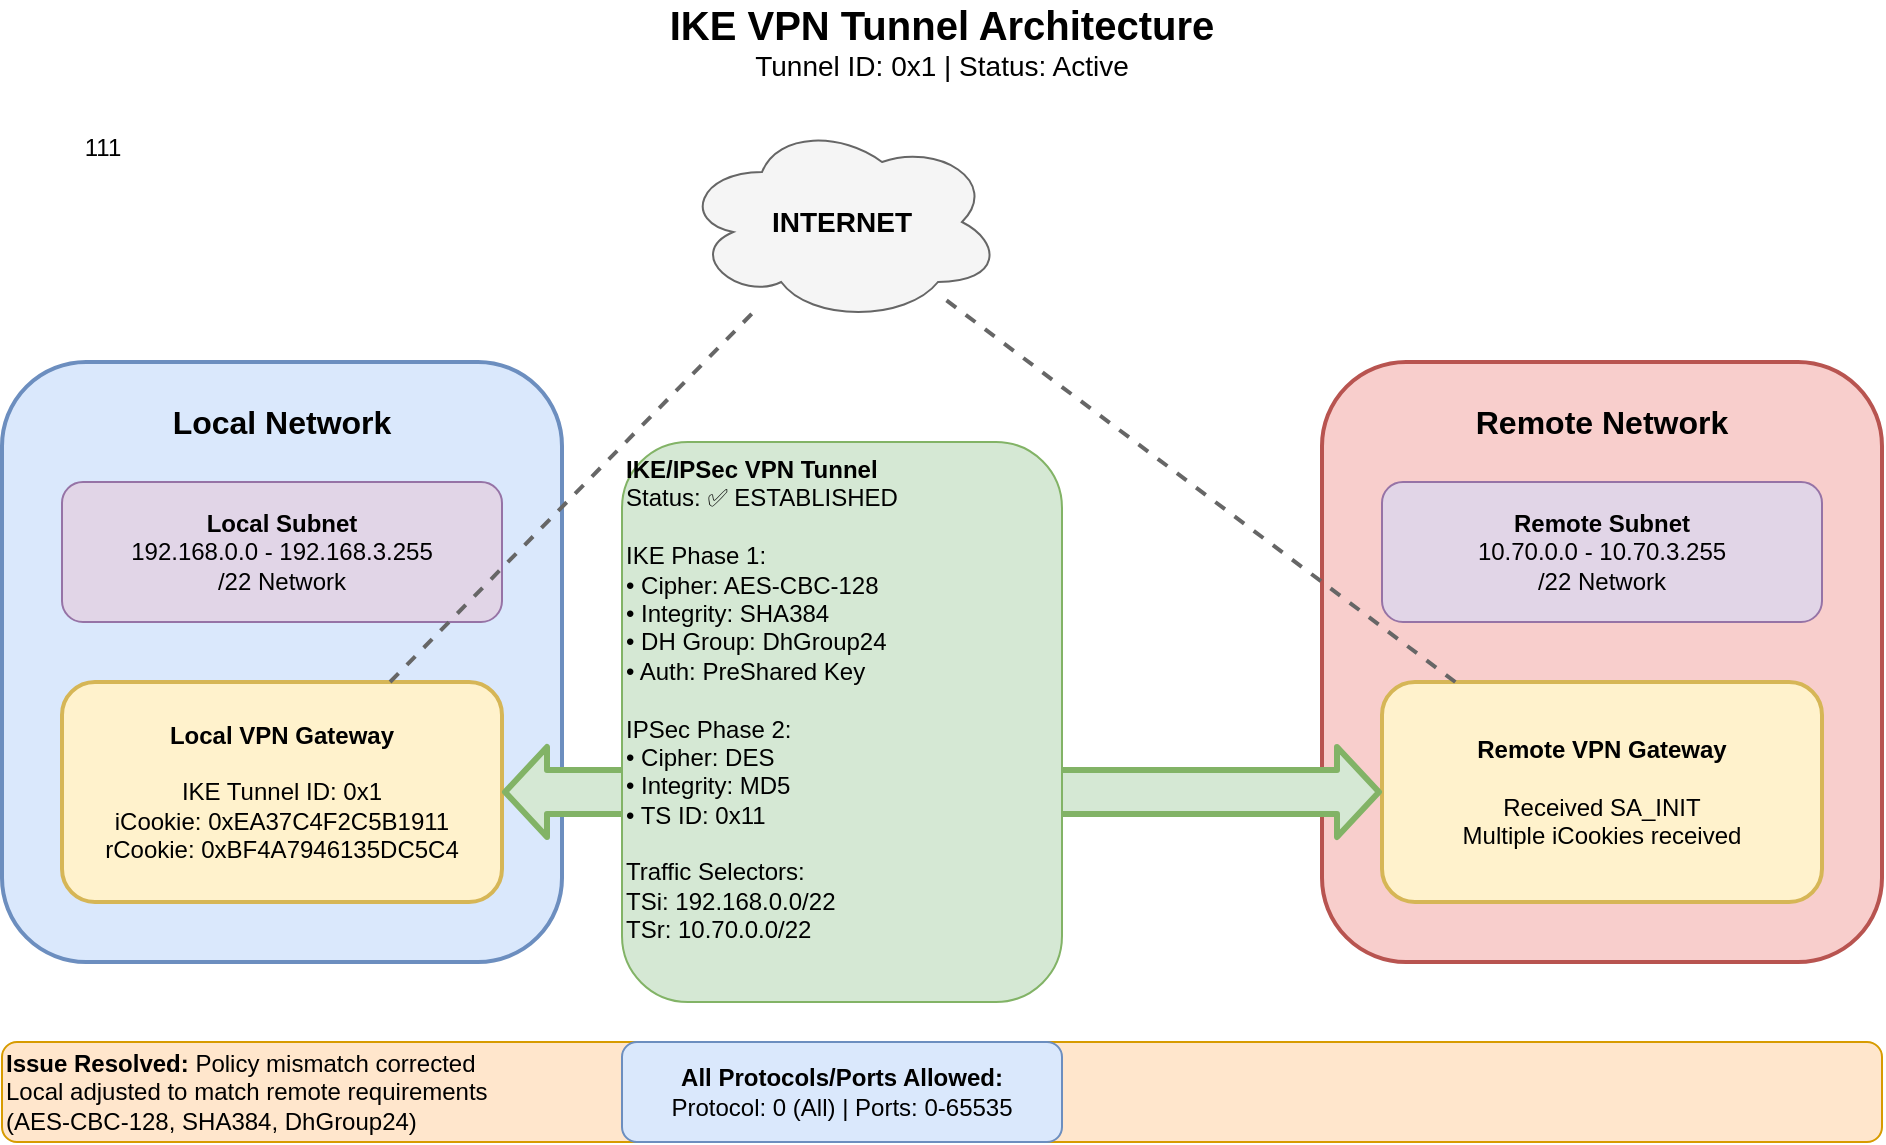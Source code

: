 <mxfile>
    <diagram name="IKE VPN Tunnel" id="vpn-tunnel">
        <mxGraphModel dx="345" dy="714" grid="1" gridSize="10" guides="1" tooltips="1" connect="1" arrows="1" fold="1" page="1" pageScale="1" pageWidth="1100" pageHeight="850" math="0" shadow="0">
            <root>
                <mxCell id="0"/>
                <mxCell id="1" parent="0"/>
                <mxCell id="local-network" value="" style="rounded=1;whiteSpace=wrap;html=1;fillColor=#dae8fc;strokeColor=#6c8ebf;strokeWidth=2;" parent="1" vertex="1">
                    <mxGeometry x="80" y="200" width="280" height="300" as="geometry"/>
                </mxCell>
                <mxCell id="local-title" value="&lt;b&gt;Local Network&lt;/b&gt;" style="text;html=1;strokeColor=none;fillColor=none;align=center;verticalAlign=middle;whiteSpace=wrap;rounded=0;fontSize=16;" parent="1" vertex="1">
                    <mxGeometry x="140" y="215" width="160" height="30" as="geometry"/>
                </mxCell>
                <mxCell id="local-subnet" value="&lt;b&gt;Local Subnet&lt;/b&gt;&lt;br&gt;192.168.0.0 - 192.168.3.255&lt;br&gt;/22 Network" style="rounded=1;whiteSpace=wrap;html=1;fillColor=#e1d5e7;strokeColor=#9673a6;" parent="1" vertex="1">
                    <mxGeometry x="110" y="260" width="220" height="70" as="geometry"/>
                </mxCell>
                <mxCell id="local-gateway" value="&lt;b&gt;Local VPN Gateway&lt;/b&gt;&lt;br&gt;&lt;br&gt;IKE Tunnel ID: 0x1&lt;br&gt;iCookie: 0xEA37C4F2C5B1911&lt;br&gt;rCookie: 0xBF4A7946135DC5C4" style="rounded=1;whiteSpace=wrap;html=1;fillColor=#fff2cc;strokeColor=#d6b656;strokeWidth=2;" parent="1" vertex="1">
                    <mxGeometry x="110" y="360" width="220" height="110" as="geometry"/>
                </mxCell>
                <mxCell id="remote-network" value="" style="rounded=1;whiteSpace=wrap;html=1;fillColor=#f8cecc;strokeColor=#b85450;strokeWidth=2;" parent="1" vertex="1">
                    <mxGeometry x="740" y="200" width="280" height="300" as="geometry"/>
                </mxCell>
                <mxCell id="remote-title" value="&lt;b&gt;Remote Network&lt;/b&gt;" style="text;html=1;strokeColor=none;fillColor=none;align=center;verticalAlign=middle;whiteSpace=wrap;rounded=0;fontSize=16;" parent="1" vertex="1">
                    <mxGeometry x="800" y="215" width="160" height="30" as="geometry"/>
                </mxCell>
                <mxCell id="remote-subnet" value="&lt;b&gt;Remote Subnet&lt;/b&gt;&lt;br&gt;10.70.0.0 - 10.70.3.255&lt;br&gt;/22 Network" style="rounded=1;whiteSpace=wrap;html=1;fillColor=#e1d5e7;strokeColor=#9673a6;" parent="1" vertex="1">
                    <mxGeometry x="770" y="260" width="220" height="70" as="geometry"/>
                </mxCell>
                <mxCell id="remote-gateway" value="&lt;b&gt;Remote VPN Gateway&lt;/b&gt;&lt;br&gt;&lt;br&gt;Received SA_INIT&lt;br&gt;Multiple iCookies received" style="rounded=1;whiteSpace=wrap;html=1;fillColor=#fff2cc;strokeColor=#d6b656;strokeWidth=2;" parent="1" vertex="1">
                    <mxGeometry x="770" y="360" width="220" height="110" as="geometry"/>
                </mxCell>
                <mxCell id="tunnel-line" value="" style="shape=flexArrow;endArrow=classic;startArrow=classic;html=1;fillColor=#d5e8d4;strokeColor=#82b366;strokeWidth=3;width=20;endSize=6;startSize=6;" parent="1" source="local-gateway" target="remote-gateway" edge="1">
                    <mxGeometry width="100" height="100" relative="1" as="geometry">
                        <mxPoint x="450" y="450" as="sourcePoint"/>
                        <mxPoint x="550" y="350" as="targetPoint"/>
                    </mxGeometry>
                </mxCell>
                <mxCell id="tunnel-label" value="&lt;b&gt;IKE/IPSec VPN Tunnel&lt;/b&gt;&lt;br&gt;Status: ✅ ESTABLISHED&lt;br&gt;&lt;br&gt;IKE Phase 1:&lt;br&gt;• Cipher: AES-CBC-128&lt;br&gt;• Integrity: SHA384&lt;br&gt;• DH Group: DhGroup24&lt;br&gt;• Auth: PreShared Key&lt;br&gt;&lt;br&gt;IPSec Phase 2:&lt;br&gt;• Cipher: DES&lt;br&gt;• Integrity: MD5&lt;br&gt;• TS ID: 0x11&lt;br&gt;&lt;br&gt;Traffic Selectors:&lt;br&gt;TSi: 192.168.0.0/22&lt;br&gt;TSr: 10.70.0.0/22" style="rounded=1;whiteSpace=wrap;html=1;fillColor=#d5e8d4;strokeColor=#82b366;align=left;verticalAlign=top;" parent="1" vertex="1">
                    <mxGeometry x="390" y="240" width="220" height="280" as="geometry"/>
                </mxCell>
                <mxCell id="internet" value="&lt;b&gt;INTERNET&lt;/b&gt;" style="ellipse;shape=cloud;whiteSpace=wrap;html=1;fillColor=#f5f5f5;strokeColor=#666666;fontSize=14;fontStyle=1" parent="1" vertex="1">
                    <mxGeometry x="420" y="80" width="160" height="100" as="geometry"/>
                </mxCell>
                <mxCell id="local-to-internet" value="" style="endArrow=none;html=1;strokeWidth=2;strokeColor=#666666;dashed=1;" parent="1" source="local-gateway" target="internet" edge="1">
                    <mxGeometry width="50" height="50" relative="1" as="geometry">
                        <mxPoint x="400" y="400" as="sourcePoint"/>
                        <mxPoint x="450" y="350" as="targetPoint"/>
                    </mxGeometry>
                </mxCell>
                <mxCell id="remote-to-internet" value="" style="endArrow=none;html=1;strokeWidth=2;strokeColor=#666666;dashed=1;" parent="1" source="remote-gateway" target="internet" edge="1">
                    <mxGeometry width="50" height="50" relative="1" as="geometry">
                        <mxPoint x="600" y="400" as="sourcePoint"/>
                        <mxPoint x="650" y="350" as="targetPoint"/>
                    </mxGeometry>
                </mxCell>
                <mxCell id="diagram-title" value="&lt;b style=&quot;font-size: 20px;&quot;&gt;IKE VPN Tunnel Architecture&lt;/b&gt;&lt;br&gt;Tunnel ID: 0x1 | Status: Active" style="text;html=1;strokeColor=none;fillColor=none;align=center;verticalAlign=middle;whiteSpace=wrap;rounded=0;fontSize=14;" parent="1" vertex="1">
                    <mxGeometry x="320" y="20" width="460" height="40" as="geometry"/>
                </mxCell>
                <mxCell id="issue-note" value="&lt;b&gt;Issue Resolved:&lt;/b&gt; Policy mismatch corrected&lt;br&gt;Local adjusted to match remote requirements&lt;br&gt;(AES-CBC-128, SHA384, DhGroup24)" style="rounded=1;whiteSpace=wrap;html=1;fillColor=#ffe6cc;strokeColor=#d79b00;align=left;" parent="1" vertex="1">
                    <mxGeometry x="80" y="540" width="940" height="50" as="geometry"/>
                </mxCell>
                <mxCell id="port-info" value="&lt;b&gt;All Protocols/Ports Allowed:&lt;/b&gt;&lt;br&gt;Protocol: 0 (All) | Ports: 0-65535" style="text;html=1;strokeColor=#6c8ebf;fillColor=#dae8fc;align=center;verticalAlign=middle;whiteSpace=wrap;rounded=1;" parent="1" vertex="1">
                    <mxGeometry x="390" y="540" width="220" height="50" as="geometry"/>
                </mxCell>
                <mxCell id="2" value="111" style="text;html=1;align=center;verticalAlign=middle;resizable=0;points=[];autosize=1;strokeColor=none;fillColor=none;" vertex="1" parent="1">
                    <mxGeometry x="110" y="78" width="40" height="30" as="geometry"/>
                </mxCell>
            </root>
        </mxGraphModel>
    </diagram>
</mxfile>
